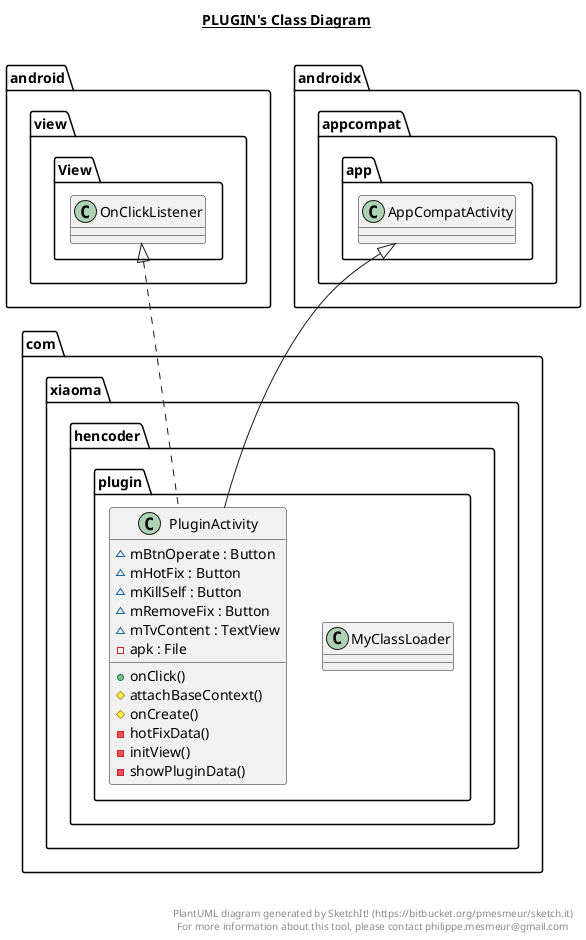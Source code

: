@startuml

title __PLUGIN's Class Diagram__\n

  namespace com.xiaoma {
    namespace hencoder.plugin {
      class com.xiaoma.hencoder.plugin.MyClassLoader {
      }
    }
  }
  

  namespace com.xiaoma {
    namespace hencoder.plugin {
      class com.xiaoma.hencoder.plugin.PluginActivity {
          ~ mBtnOperate : Button
          ~ mHotFix : Button
          ~ mKillSelf : Button
          ~ mRemoveFix : Button
          ~ mTvContent : TextView
          - apk : File
          + onClick()
          # attachBaseContext()
          # onCreate()
          - hotFixData()
          - initView()
          - showPluginData()
      }
    }
  }
  

  com.xiaoma.hencoder.plugin.PluginActivity .up.|> android.view.View.OnClickListener
  com.xiaoma.hencoder.plugin.PluginActivity -up-|> androidx.appcompat.app.AppCompatActivity


right footer


PlantUML diagram generated by SketchIt! (https://bitbucket.org/pmesmeur/sketch.it)
For more information about this tool, please contact philippe.mesmeur@gmail.com
endfooter

@enduml
